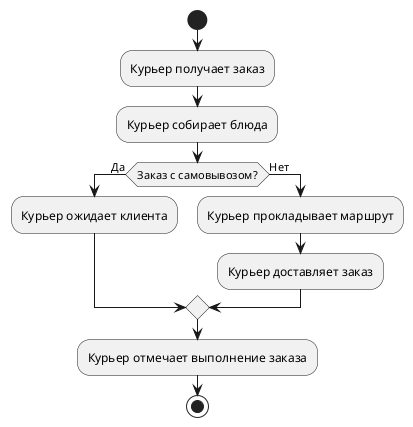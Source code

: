 @startuml
'Диаграмма деятельности — процесс доставки'
start
:Курьер получает заказ;
:Курьер собирает блюда;
if (Заказ с самовывозом?) then (Да)
 :Курьер ожидает клиента;
else (Нет)
 :Курьер прокладывает маршрут;
 :Курьер доставляет заказ;
endif
:Курьер отмечает выполнение заказа;
stop
@enduml

